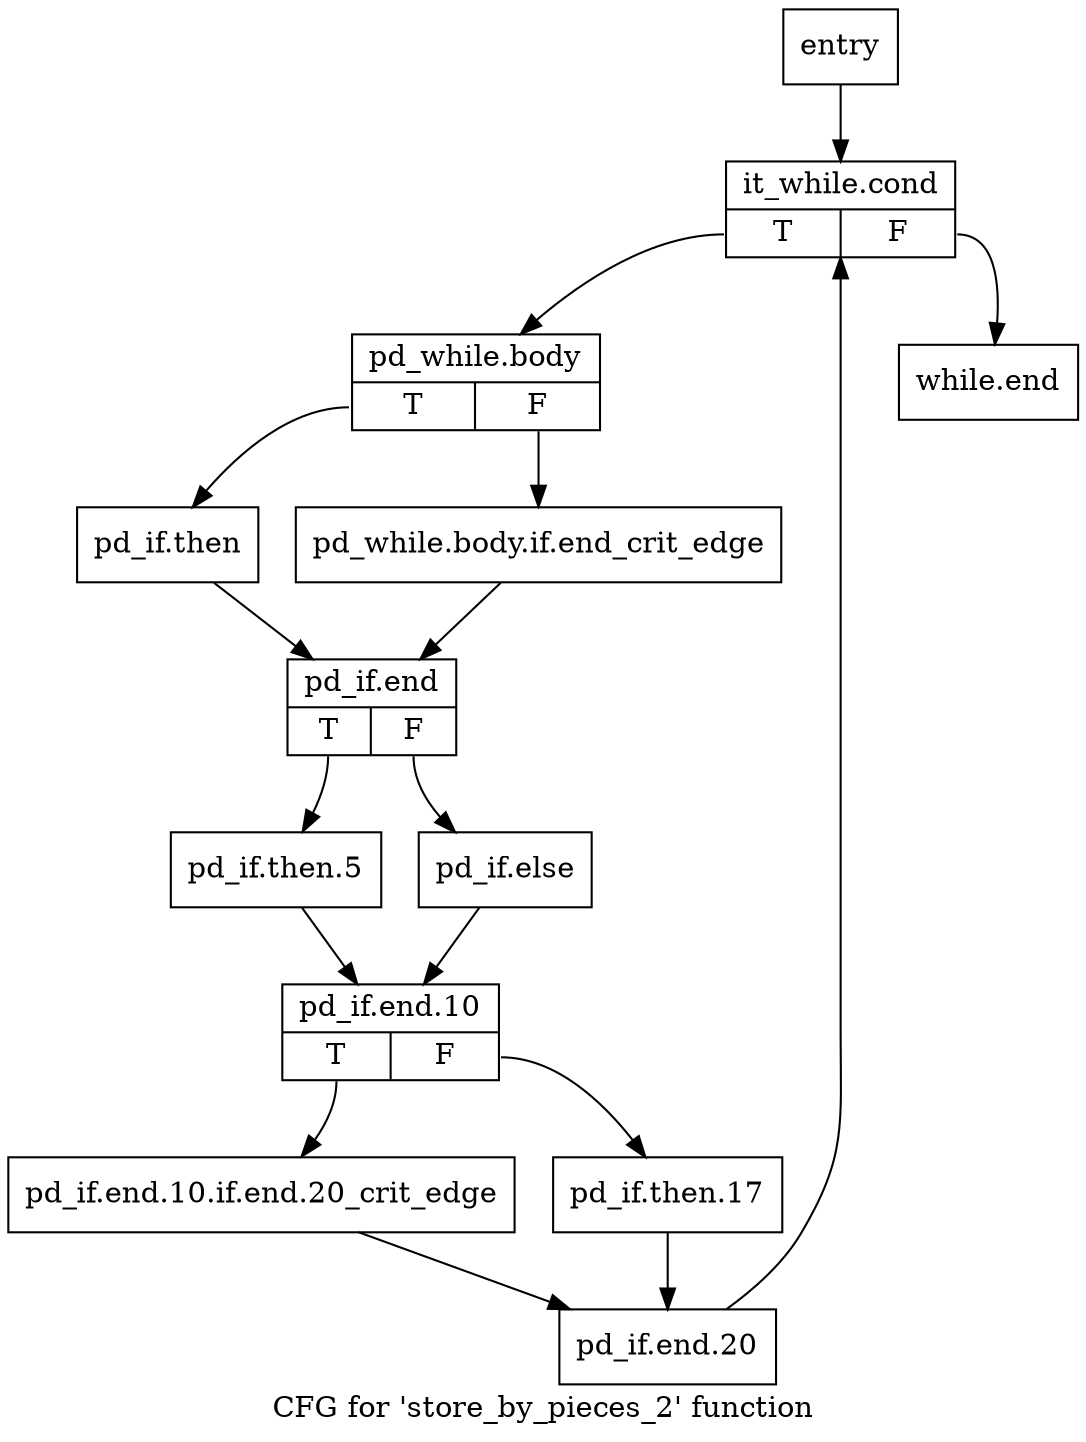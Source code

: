 digraph "CFG for 'store_by_pieces_2' function" {
	label="CFG for 'store_by_pieces_2' function";

	Node0x4560920 [shape=record,label="{entry}"];
	Node0x4560920 -> Node0x4560970;
	Node0x4560970 [shape=record,label="{it_while.cond|{<s0>T|<s1>F}}"];
	Node0x4560970:s0 -> Node0x45609c0;
	Node0x4560970:s1 -> Node0x4560ce0;
	Node0x45609c0 [shape=record,label="{pd_while.body|{<s0>T|<s1>F}}"];
	Node0x45609c0:s0 -> Node0x4560a60;
	Node0x45609c0:s1 -> Node0x4560a10;
	Node0x4560a10 [shape=record,label="{pd_while.body.if.end_crit_edge}"];
	Node0x4560a10 -> Node0x4560ab0;
	Node0x4560a60 [shape=record,label="{pd_if.then}"];
	Node0x4560a60 -> Node0x4560ab0;
	Node0x4560ab0 [shape=record,label="{pd_if.end|{<s0>T|<s1>F}}"];
	Node0x4560ab0:s0 -> Node0x4560b00;
	Node0x4560ab0:s1 -> Node0x4560b50;
	Node0x4560b00 [shape=record,label="{pd_if.then.5}"];
	Node0x4560b00 -> Node0x4560ba0;
	Node0x4560b50 [shape=record,label="{pd_if.else}"];
	Node0x4560b50 -> Node0x4560ba0;
	Node0x4560ba0 [shape=record,label="{pd_if.end.10|{<s0>T|<s1>F}}"];
	Node0x4560ba0:s0 -> Node0x4560bf0;
	Node0x4560ba0:s1 -> Node0x4560c40;
	Node0x4560bf0 [shape=record,label="{pd_if.end.10.if.end.20_crit_edge}"];
	Node0x4560bf0 -> Node0x4560c90;
	Node0x4560c40 [shape=record,label="{pd_if.then.17}"];
	Node0x4560c40 -> Node0x4560c90;
	Node0x4560c90 [shape=record,label="{pd_if.end.20}"];
	Node0x4560c90 -> Node0x4560970;
	Node0x4560ce0 [shape=record,label="{while.end}"];
}
